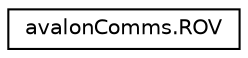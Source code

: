 digraph "Graphical Class Hierarchy"
{
 // LATEX_PDF_SIZE
  edge [fontname="Helvetica",fontsize="10",labelfontname="Helvetica",labelfontsize="10"];
  node [fontname="Helvetica",fontsize="10",shape=record];
  rankdir="LR";
  Node0 [label="avalonComms.ROV",height=0.2,width=0.4,color="black", fillcolor="white", style="filled",URL="$classavalon_comms_1_1_r_o_v.html",tooltip=" "];
}
